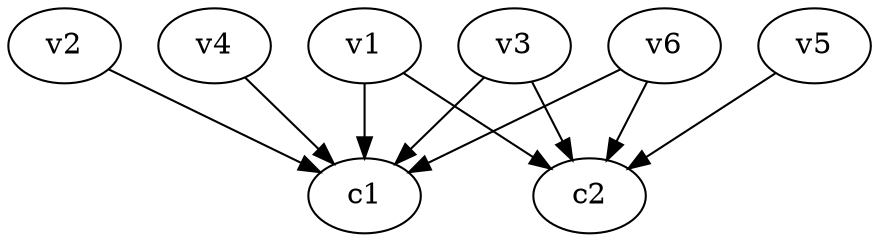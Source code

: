 strict digraph  {
c1;
c2;
v1;
v2;
v3;
v4;
v5;
v6;
v1 -> c2  [weight=1];
v1 -> c1  [weight=1];
v2 -> c1  [weight=1];
v3 -> c1  [weight=1];
v3 -> c2  [weight=1];
v4 -> c1  [weight=1];
v5 -> c2  [weight=1];
v6 -> c1  [weight=1];
v6 -> c2  [weight=1];
}
